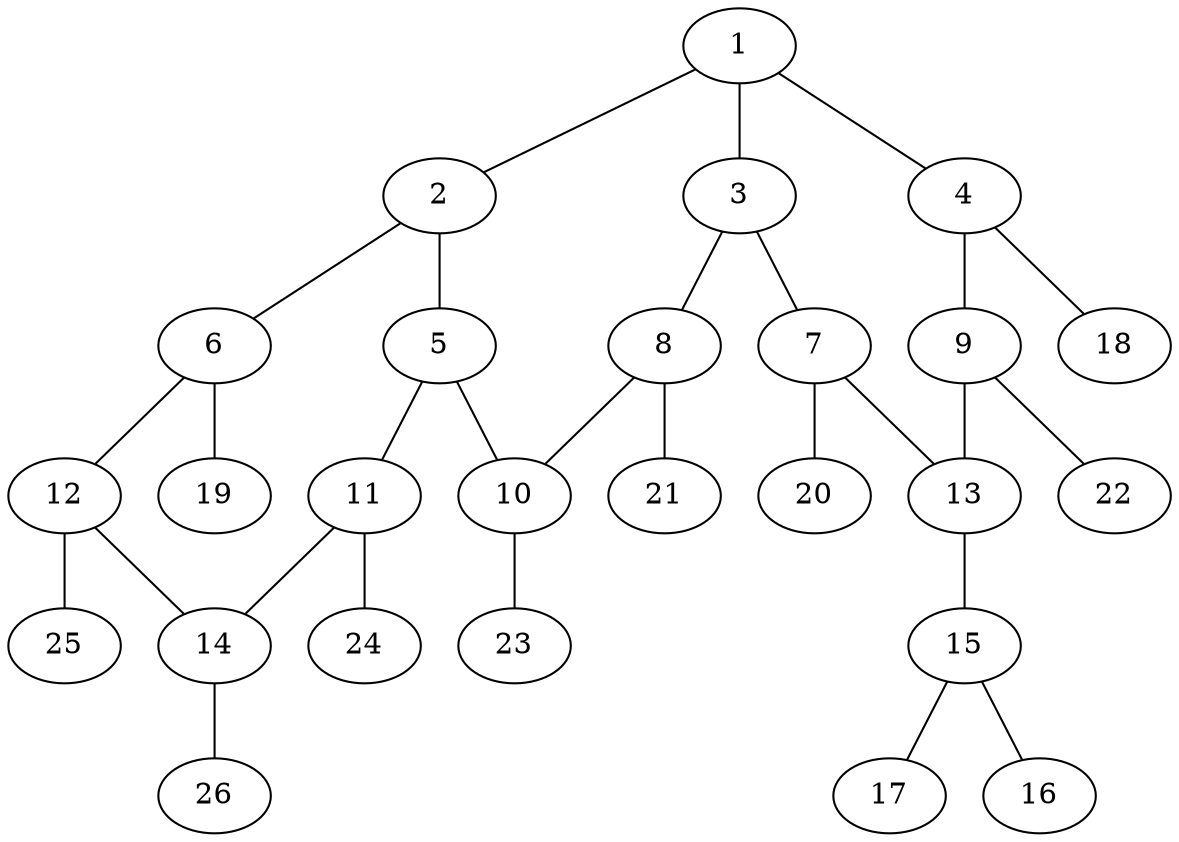 graph molecule_2399 {
	1	 [chem=C];
	2	 [chem=C];
	1 -- 2	 [valence=1];
	3	 [chem=C];
	1 -- 3	 [valence=2];
	4	 [chem=C];
	1 -- 4	 [valence=1];
	5	 [chem=C];
	2 -- 5	 [valence=2];
	6	 [chem=C];
	2 -- 6	 [valence=1];
	7	 [chem=C];
	3 -- 7	 [valence=1];
	8	 [chem=C];
	3 -- 8	 [valence=1];
	9	 [chem=C];
	4 -- 9	 [valence=2];
	18	 [chem=H];
	4 -- 18	 [valence=1];
	10	 [chem=C];
	5 -- 10	 [valence=1];
	11	 [chem=C];
	5 -- 11	 [valence=1];
	12	 [chem=C];
	6 -- 12	 [valence=2];
	19	 [chem=H];
	6 -- 19	 [valence=1];
	13	 [chem=C];
	7 -- 13	 [valence=2];
	20	 [chem=H];
	7 -- 20	 [valence=1];
	8 -- 10	 [valence=2];
	21	 [chem=H];
	8 -- 21	 [valence=1];
	9 -- 13	 [valence=1];
	22	 [chem=H];
	9 -- 22	 [valence=1];
	23	 [chem=H];
	10 -- 23	 [valence=1];
	14	 [chem=C];
	11 -- 14	 [valence=2];
	24	 [chem=H];
	11 -- 24	 [valence=1];
	12 -- 14	 [valence=1];
	25	 [chem=H];
	12 -- 25	 [valence=1];
	15	 [chem=N];
	13 -- 15	 [valence=1];
	26	 [chem=H];
	14 -- 26	 [valence=1];
	16	 [chem=O];
	15 -- 16	 [valence=2];
	17	 [chem=O];
	15 -- 17	 [valence=1];
}
